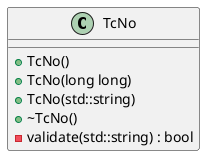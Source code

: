 @startuml





/' Objects '/

class TcNo {
	+TcNo()
	+TcNo(long long)
	+TcNo(std::string)
	+~TcNo()
	-validate(std::string) : bool
}





/' Inheritance relationships '/




/' Aggregation relationships '/





/' Nested objects '/



@enduml
